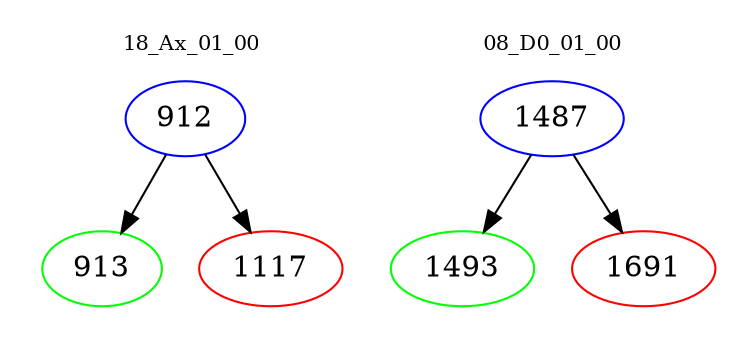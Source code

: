 digraph{
subgraph cluster_0 {
color = white
label = "18_Ax_01_00";
fontsize=10;
T0_912 [label="912", color="blue"]
T0_912 -> T0_913 [color="black"]
T0_913 [label="913", color="green"]
T0_912 -> T0_1117 [color="black"]
T0_1117 [label="1117", color="red"]
}
subgraph cluster_1 {
color = white
label = "08_D0_01_00";
fontsize=10;
T1_1487 [label="1487", color="blue"]
T1_1487 -> T1_1493 [color="black"]
T1_1493 [label="1493", color="green"]
T1_1487 -> T1_1691 [color="black"]
T1_1691 [label="1691", color="red"]
}
}
